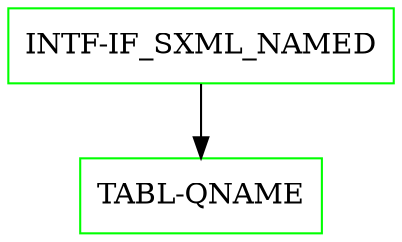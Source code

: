 digraph G {
  "INTF-IF_SXML_NAMED" [shape=box,color=green];
  "TABL-QNAME" [shape=box,color=green,URL="./TABL_QNAME.html"];
  "INTF-IF_SXML_NAMED" -> "TABL-QNAME";
}
